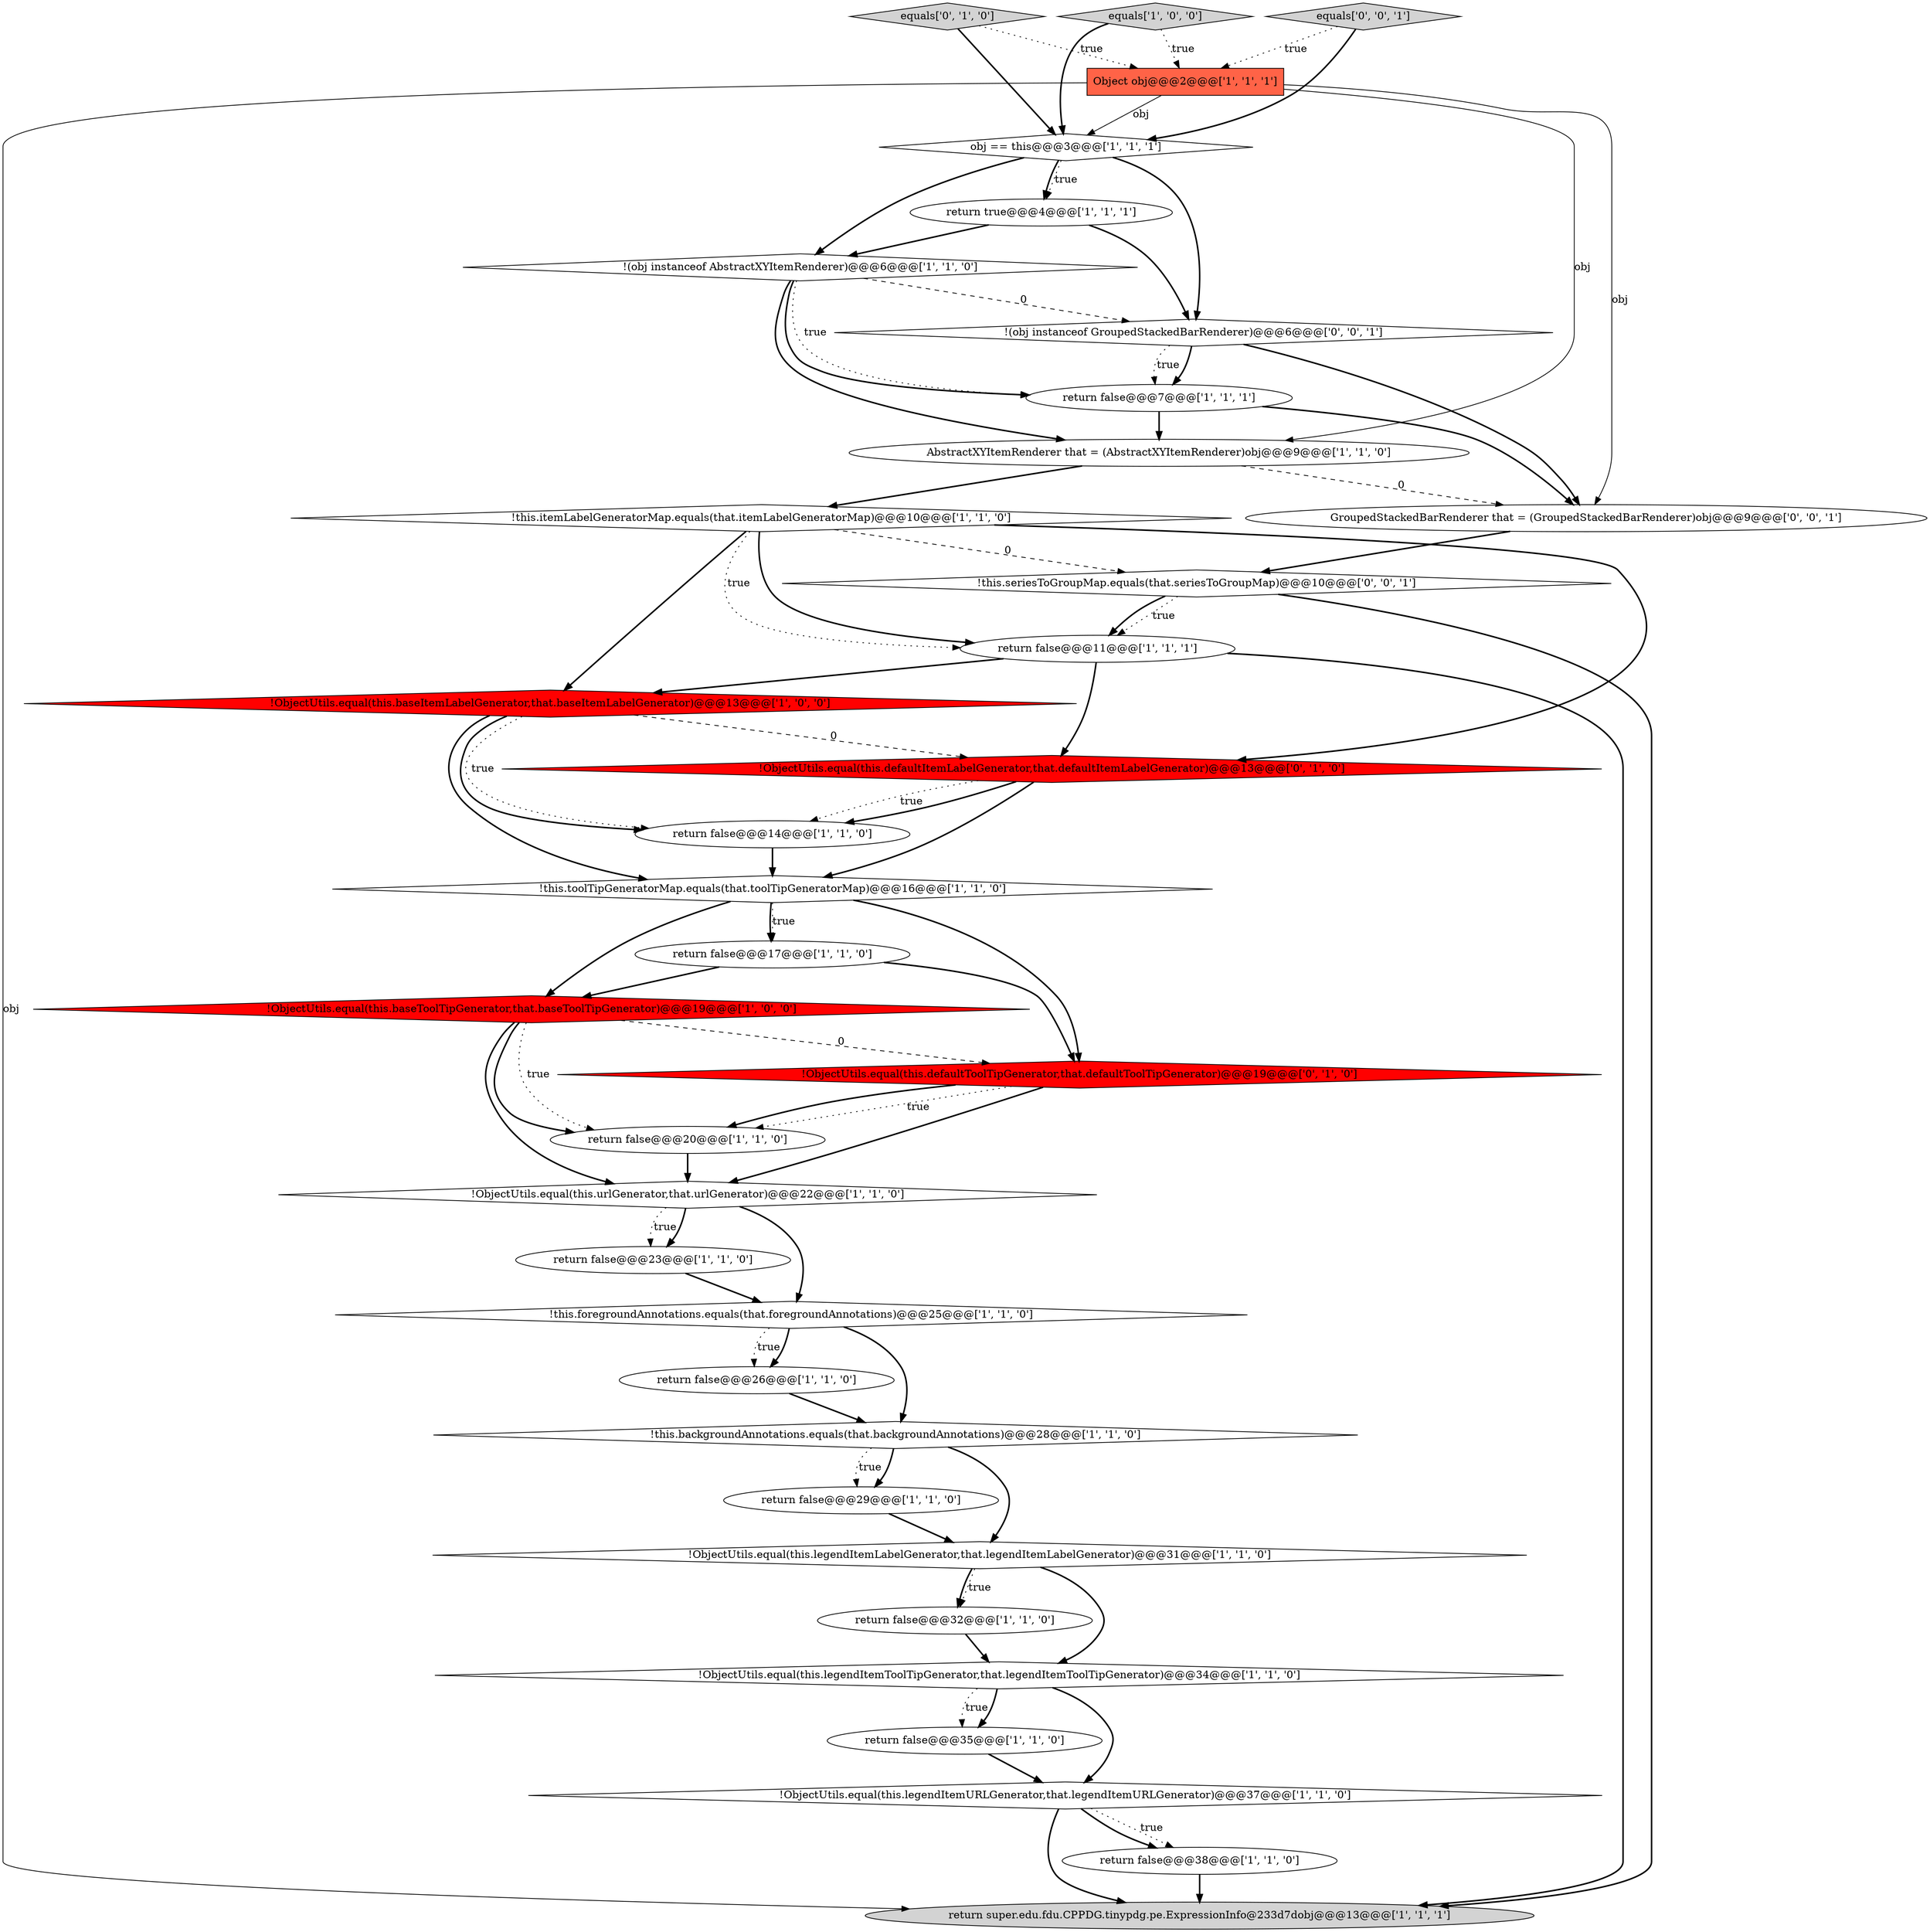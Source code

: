 digraph {
7 [style = filled, label = "return false@@@23@@@['1', '1', '0']", fillcolor = white, shape = ellipse image = "AAA0AAABBB1BBB"];
11 [style = filled, label = "return false@@@32@@@['1', '1', '0']", fillcolor = white, shape = ellipse image = "AAA0AAABBB1BBB"];
28 [style = filled, label = "equals['0', '1', '0']", fillcolor = lightgray, shape = diamond image = "AAA0AAABBB2BBB"];
8 [style = filled, label = "!this.backgroundAnnotations.equals(that.backgroundAnnotations)@@@28@@@['1', '1', '0']", fillcolor = white, shape = diamond image = "AAA0AAABBB1BBB"];
30 [style = filled, label = "!ObjectUtils.equal(this.defaultItemLabelGenerator,that.defaultItemLabelGenerator)@@@13@@@['0', '1', '0']", fillcolor = red, shape = diamond image = "AAA1AAABBB2BBB"];
2 [style = filled, label = "!ObjectUtils.equal(this.baseToolTipGenerator,that.baseToolTipGenerator)@@@19@@@['1', '0', '0']", fillcolor = red, shape = diamond image = "AAA1AAABBB1BBB"];
1 [style = filled, label = "!this.toolTipGeneratorMap.equals(that.toolTipGeneratorMap)@@@16@@@['1', '1', '0']", fillcolor = white, shape = diamond image = "AAA0AAABBB1BBB"];
12 [style = filled, label = "return false@@@7@@@['1', '1', '1']", fillcolor = white, shape = ellipse image = "AAA0AAABBB1BBB"];
22 [style = filled, label = "return false@@@35@@@['1', '1', '0']", fillcolor = white, shape = ellipse image = "AAA0AAABBB1BBB"];
23 [style = filled, label = "Object obj@@@2@@@['1', '1', '1']", fillcolor = tomato, shape = box image = "AAA0AAABBB1BBB"];
21 [style = filled, label = "!(obj instanceof AbstractXYItemRenderer)@@@6@@@['1', '1', '0']", fillcolor = white, shape = diamond image = "AAA0AAABBB1BBB"];
13 [style = filled, label = "!ObjectUtils.equal(this.urlGenerator,that.urlGenerator)@@@22@@@['1', '1', '0']", fillcolor = white, shape = diamond image = "AAA0AAABBB1BBB"];
10 [style = filled, label = "return false@@@26@@@['1', '1', '0']", fillcolor = white, shape = ellipse image = "AAA0AAABBB1BBB"];
29 [style = filled, label = "!ObjectUtils.equal(this.defaultToolTipGenerator,that.defaultToolTipGenerator)@@@19@@@['0', '1', '0']", fillcolor = red, shape = diamond image = "AAA1AAABBB2BBB"];
32 [style = filled, label = "!(obj instanceof GroupedStackedBarRenderer)@@@6@@@['0', '0', '1']", fillcolor = white, shape = diamond image = "AAA0AAABBB3BBB"];
15 [style = filled, label = "return false@@@29@@@['1', '1', '0']", fillcolor = white, shape = ellipse image = "AAA0AAABBB1BBB"];
3 [style = filled, label = "return false@@@11@@@['1', '1', '1']", fillcolor = white, shape = ellipse image = "AAA0AAABBB1BBB"];
25 [style = filled, label = "return false@@@17@@@['1', '1', '0']", fillcolor = white, shape = ellipse image = "AAA0AAABBB1BBB"];
31 [style = filled, label = "GroupedStackedBarRenderer that = (GroupedStackedBarRenderer)obj@@@9@@@['0', '0', '1']", fillcolor = white, shape = ellipse image = "AAA0AAABBB3BBB"];
27 [style = filled, label = "return false@@@38@@@['1', '1', '0']", fillcolor = white, shape = ellipse image = "AAA0AAABBB1BBB"];
20 [style = filled, label = "equals['1', '0', '0']", fillcolor = lightgray, shape = diamond image = "AAA0AAABBB1BBB"];
26 [style = filled, label = "return false@@@14@@@['1', '1', '0']", fillcolor = white, shape = ellipse image = "AAA0AAABBB1BBB"];
5 [style = filled, label = "!ObjectUtils.equal(this.legendItemURLGenerator,that.legendItemURLGenerator)@@@37@@@['1', '1', '0']", fillcolor = white, shape = diamond image = "AAA0AAABBB1BBB"];
34 [style = filled, label = "equals['0', '0', '1']", fillcolor = lightgray, shape = diamond image = "AAA0AAABBB3BBB"];
6 [style = filled, label = "return false@@@20@@@['1', '1', '0']", fillcolor = white, shape = ellipse image = "AAA0AAABBB1BBB"];
18 [style = filled, label = "return super.edu.fdu.CPPDG.tinypdg.pe.ExpressionInfo@233d7dobj@@@13@@@['1', '1', '1']", fillcolor = lightgray, shape = ellipse image = "AAA0AAABBB1BBB"];
0 [style = filled, label = "!ObjectUtils.equal(this.baseItemLabelGenerator,that.baseItemLabelGenerator)@@@13@@@['1', '0', '0']", fillcolor = red, shape = diamond image = "AAA1AAABBB1BBB"];
14 [style = filled, label = "!ObjectUtils.equal(this.legendItemToolTipGenerator,that.legendItemToolTipGenerator)@@@34@@@['1', '1', '0']", fillcolor = white, shape = diamond image = "AAA0AAABBB1BBB"];
33 [style = filled, label = "!this.seriesToGroupMap.equals(that.seriesToGroupMap)@@@10@@@['0', '0', '1']", fillcolor = white, shape = diamond image = "AAA0AAABBB3BBB"];
17 [style = filled, label = "obj == this@@@3@@@['1', '1', '1']", fillcolor = white, shape = diamond image = "AAA0AAABBB1BBB"];
16 [style = filled, label = "!this.foregroundAnnotations.equals(that.foregroundAnnotations)@@@25@@@['1', '1', '0']", fillcolor = white, shape = diamond image = "AAA0AAABBB1BBB"];
24 [style = filled, label = "!ObjectUtils.equal(this.legendItemLabelGenerator,that.legendItemLabelGenerator)@@@31@@@['1', '1', '0']", fillcolor = white, shape = diamond image = "AAA0AAABBB1BBB"];
4 [style = filled, label = "AbstractXYItemRenderer that = (AbstractXYItemRenderer)obj@@@9@@@['1', '1', '0']", fillcolor = white, shape = ellipse image = "AAA0AAABBB1BBB"];
19 [style = filled, label = "return true@@@4@@@['1', '1', '1']", fillcolor = white, shape = ellipse image = "AAA0AAABBB1BBB"];
9 [style = filled, label = "!this.itemLabelGeneratorMap.equals(that.itemLabelGeneratorMap)@@@10@@@['1', '1', '0']", fillcolor = white, shape = diamond image = "AAA0AAABBB1BBB"];
21->12 [style = dotted, label="true"];
33->3 [style = dotted, label="true"];
11->14 [style = bold, label=""];
2->6 [style = bold, label=""];
32->12 [style = bold, label=""];
14->22 [style = dotted, label="true"];
25->29 [style = bold, label=""];
16->10 [style = dotted, label="true"];
34->23 [style = dotted, label="true"];
3->18 [style = bold, label=""];
29->6 [style = bold, label=""];
10->8 [style = bold, label=""];
33->18 [style = bold, label=""];
24->11 [style = bold, label=""];
34->17 [style = bold, label=""];
7->16 [style = bold, label=""];
0->30 [style = dashed, label="0"];
3->30 [style = bold, label=""];
17->21 [style = bold, label=""];
33->3 [style = bold, label=""];
26->1 [style = bold, label=""];
30->26 [style = bold, label=""];
14->22 [style = bold, label=""];
23->31 [style = solid, label="obj"];
13->7 [style = dotted, label="true"];
32->12 [style = dotted, label="true"];
22->5 [style = bold, label=""];
25->2 [style = bold, label=""];
13->16 [style = bold, label=""];
3->0 [style = bold, label=""];
21->32 [style = dashed, label="0"];
23->17 [style = solid, label="obj"];
23->4 [style = solid, label="obj"];
31->33 [style = bold, label=""];
28->23 [style = dotted, label="true"];
0->26 [style = dotted, label="true"];
32->31 [style = bold, label=""];
12->31 [style = bold, label=""];
9->3 [style = dotted, label="true"];
21->4 [style = bold, label=""];
8->24 [style = bold, label=""];
4->9 [style = bold, label=""];
29->6 [style = dotted, label="true"];
27->18 [style = bold, label=""];
8->15 [style = bold, label=""];
16->8 [style = bold, label=""];
8->15 [style = dotted, label="true"];
5->18 [style = bold, label=""];
21->12 [style = bold, label=""];
24->11 [style = dotted, label="true"];
19->32 [style = bold, label=""];
2->6 [style = dotted, label="true"];
0->1 [style = bold, label=""];
2->29 [style = dashed, label="0"];
6->13 [style = bold, label=""];
20->23 [style = dotted, label="true"];
5->27 [style = dotted, label="true"];
17->19 [style = dotted, label="true"];
28->17 [style = bold, label=""];
9->3 [style = bold, label=""];
1->2 [style = bold, label=""];
1->29 [style = bold, label=""];
1->25 [style = bold, label=""];
14->5 [style = bold, label=""];
19->21 [style = bold, label=""];
1->25 [style = dotted, label="true"];
20->17 [style = bold, label=""];
0->26 [style = bold, label=""];
9->0 [style = bold, label=""];
30->1 [style = bold, label=""];
16->10 [style = bold, label=""];
4->31 [style = dashed, label="0"];
9->30 [style = bold, label=""];
30->26 [style = dotted, label="true"];
17->32 [style = bold, label=""];
17->19 [style = bold, label=""];
24->14 [style = bold, label=""];
2->13 [style = bold, label=""];
9->33 [style = dashed, label="0"];
12->4 [style = bold, label=""];
13->7 [style = bold, label=""];
15->24 [style = bold, label=""];
23->18 [style = solid, label="obj"];
5->27 [style = bold, label=""];
29->13 [style = bold, label=""];
}

